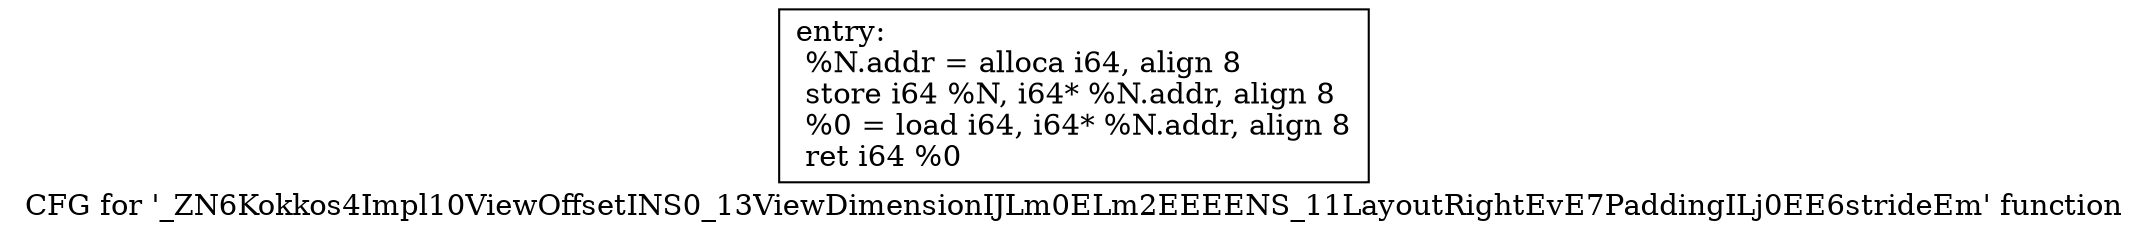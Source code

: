 digraph "CFG for '_ZN6Kokkos4Impl10ViewOffsetINS0_13ViewDimensionIJLm0ELm2EEEENS_11LayoutRightEvE7PaddingILj0EE6strideEm' function" {
	label="CFG for '_ZN6Kokkos4Impl10ViewOffsetINS0_13ViewDimensionIJLm0ELm2EEEENS_11LayoutRightEvE7PaddingILj0EE6strideEm' function";

	Node0x5e41790 [shape=record,label="{entry:\l  %N.addr = alloca i64, align 8\l  store i64 %N, i64* %N.addr, align 8\l  %0 = load i64, i64* %N.addr, align 8\l  ret i64 %0\l}"];
}
